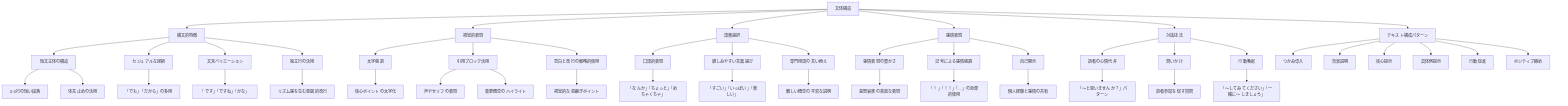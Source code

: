 flowchart TD
    A[文体構造] --> B[構文的特徴]
    A --> C[視覚的表現]
    A --> D[語彙選択]
    A --> E[感情表現]
    A --> F[対話技法]
    
    B --> B1[短文主体の構造]
    B --> B2[カジュアルな接続]
    B --> B3[文末バリエーション]
    B --> B4[独立行の活用]
    
    B1 --> B1a[2-3行の短い段落]
    B1 --> B1b[体言止めの活用]
    B2 --> B2a["「でも」「だから」の多用"]
    B3 --> B3a["「です」「ですね」「かな」"]
    B4 --> B4a[リズム感を生む意図的改行]
    
    C --> C1[太字強調]
    C --> C2[引用ブロック活用]
    C --> C3[空白と改行の戦略的使用]
    
    C1 --> C1a[核心ポイントの太字化]
    C2 --> C2a[声やセリフの表現]
    C2 --> C2b[重要概念のハイライト]
    C3 --> C3a[視覚的な息継ぎポイント]
    
    D --> D1[口語的表現]
    D --> D2[親しみやすい言葉選び]
    D --> D3[専門用語の言い換え]
    
    D1 --> D1a["「なんか」「ちょっと」「めちゃくちゃ」"]
    D2 --> D2a["「すごい」「いっぱい」「楽しい」"]
    D3 --> D3a[難しい概念の平易な説明]
    
    E --> E1[感情表現の豊かさ]
    E --> E2[記号による感情強調]
    E --> E3[自己開示]
    
    E1 --> E1a[喜怒哀楽の素直な表現]
    E2 --> E2a["「！」「！！」「…」の効果的使用"]
    E3 --> E3a[個人経験と感情の共有]
    
    F --> F1[読者の心情代弁]
    F --> F2[問いかけ]
    F --> F3[行動喚起]
    
    F1 --> F1a["「〜と思いませんか？」パターン"]
    F2 --> F2a[読者参加を促す質問]
    F3 --> F3a["「〜してみてください」「一緒に〜しましょう」"]
    
    G[テキスト構成パターン] --> G1[つかみ導入]
    G --> G2[背景説明]
    G --> G3[核心提示]
    G --> G4[具体例提示]
    G --> G5[行動促進]
    G --> G6[ポジティブ締め]
    
    A --> G